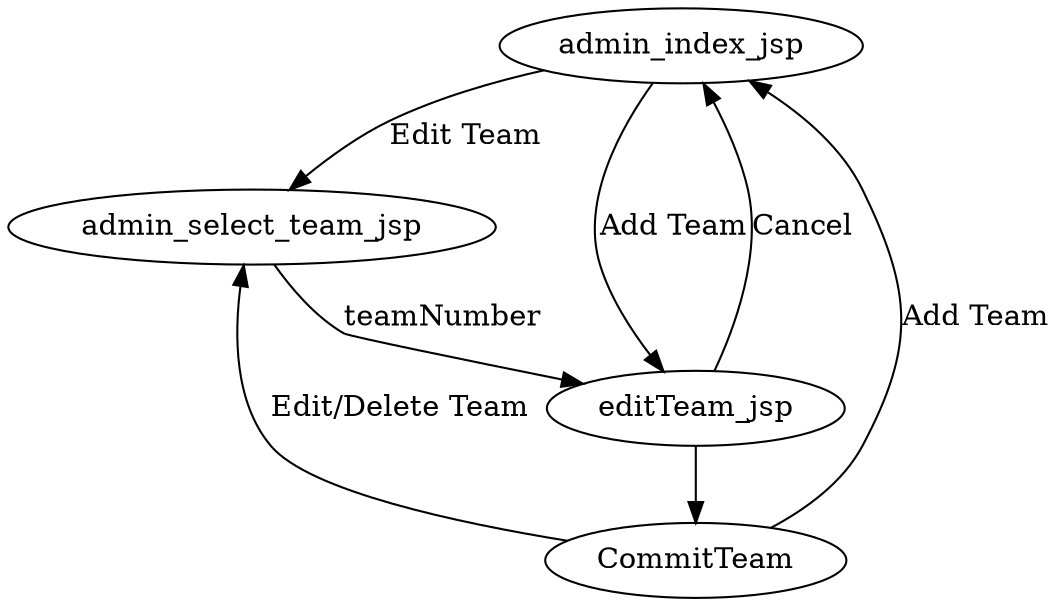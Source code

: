 digraph edit_team {

admin_index_jsp -> admin_select_team_jsp [label="Edit Team"];

admin_index_jsp -> editTeam_jsp [label="Add Team"];

admin_select_team_jsp -> editTeam_jsp [label="teamNumber"];

editTeam_jsp -> CommitTeam;

editTeam_jsp -> admin_index_jsp [label="Cancel"];

CommitTeam -> admin_select_team_jsp [label="Edit/Delete Team"];

CommitTeam -> admin_index_jsp [label="Add Team"];

}
